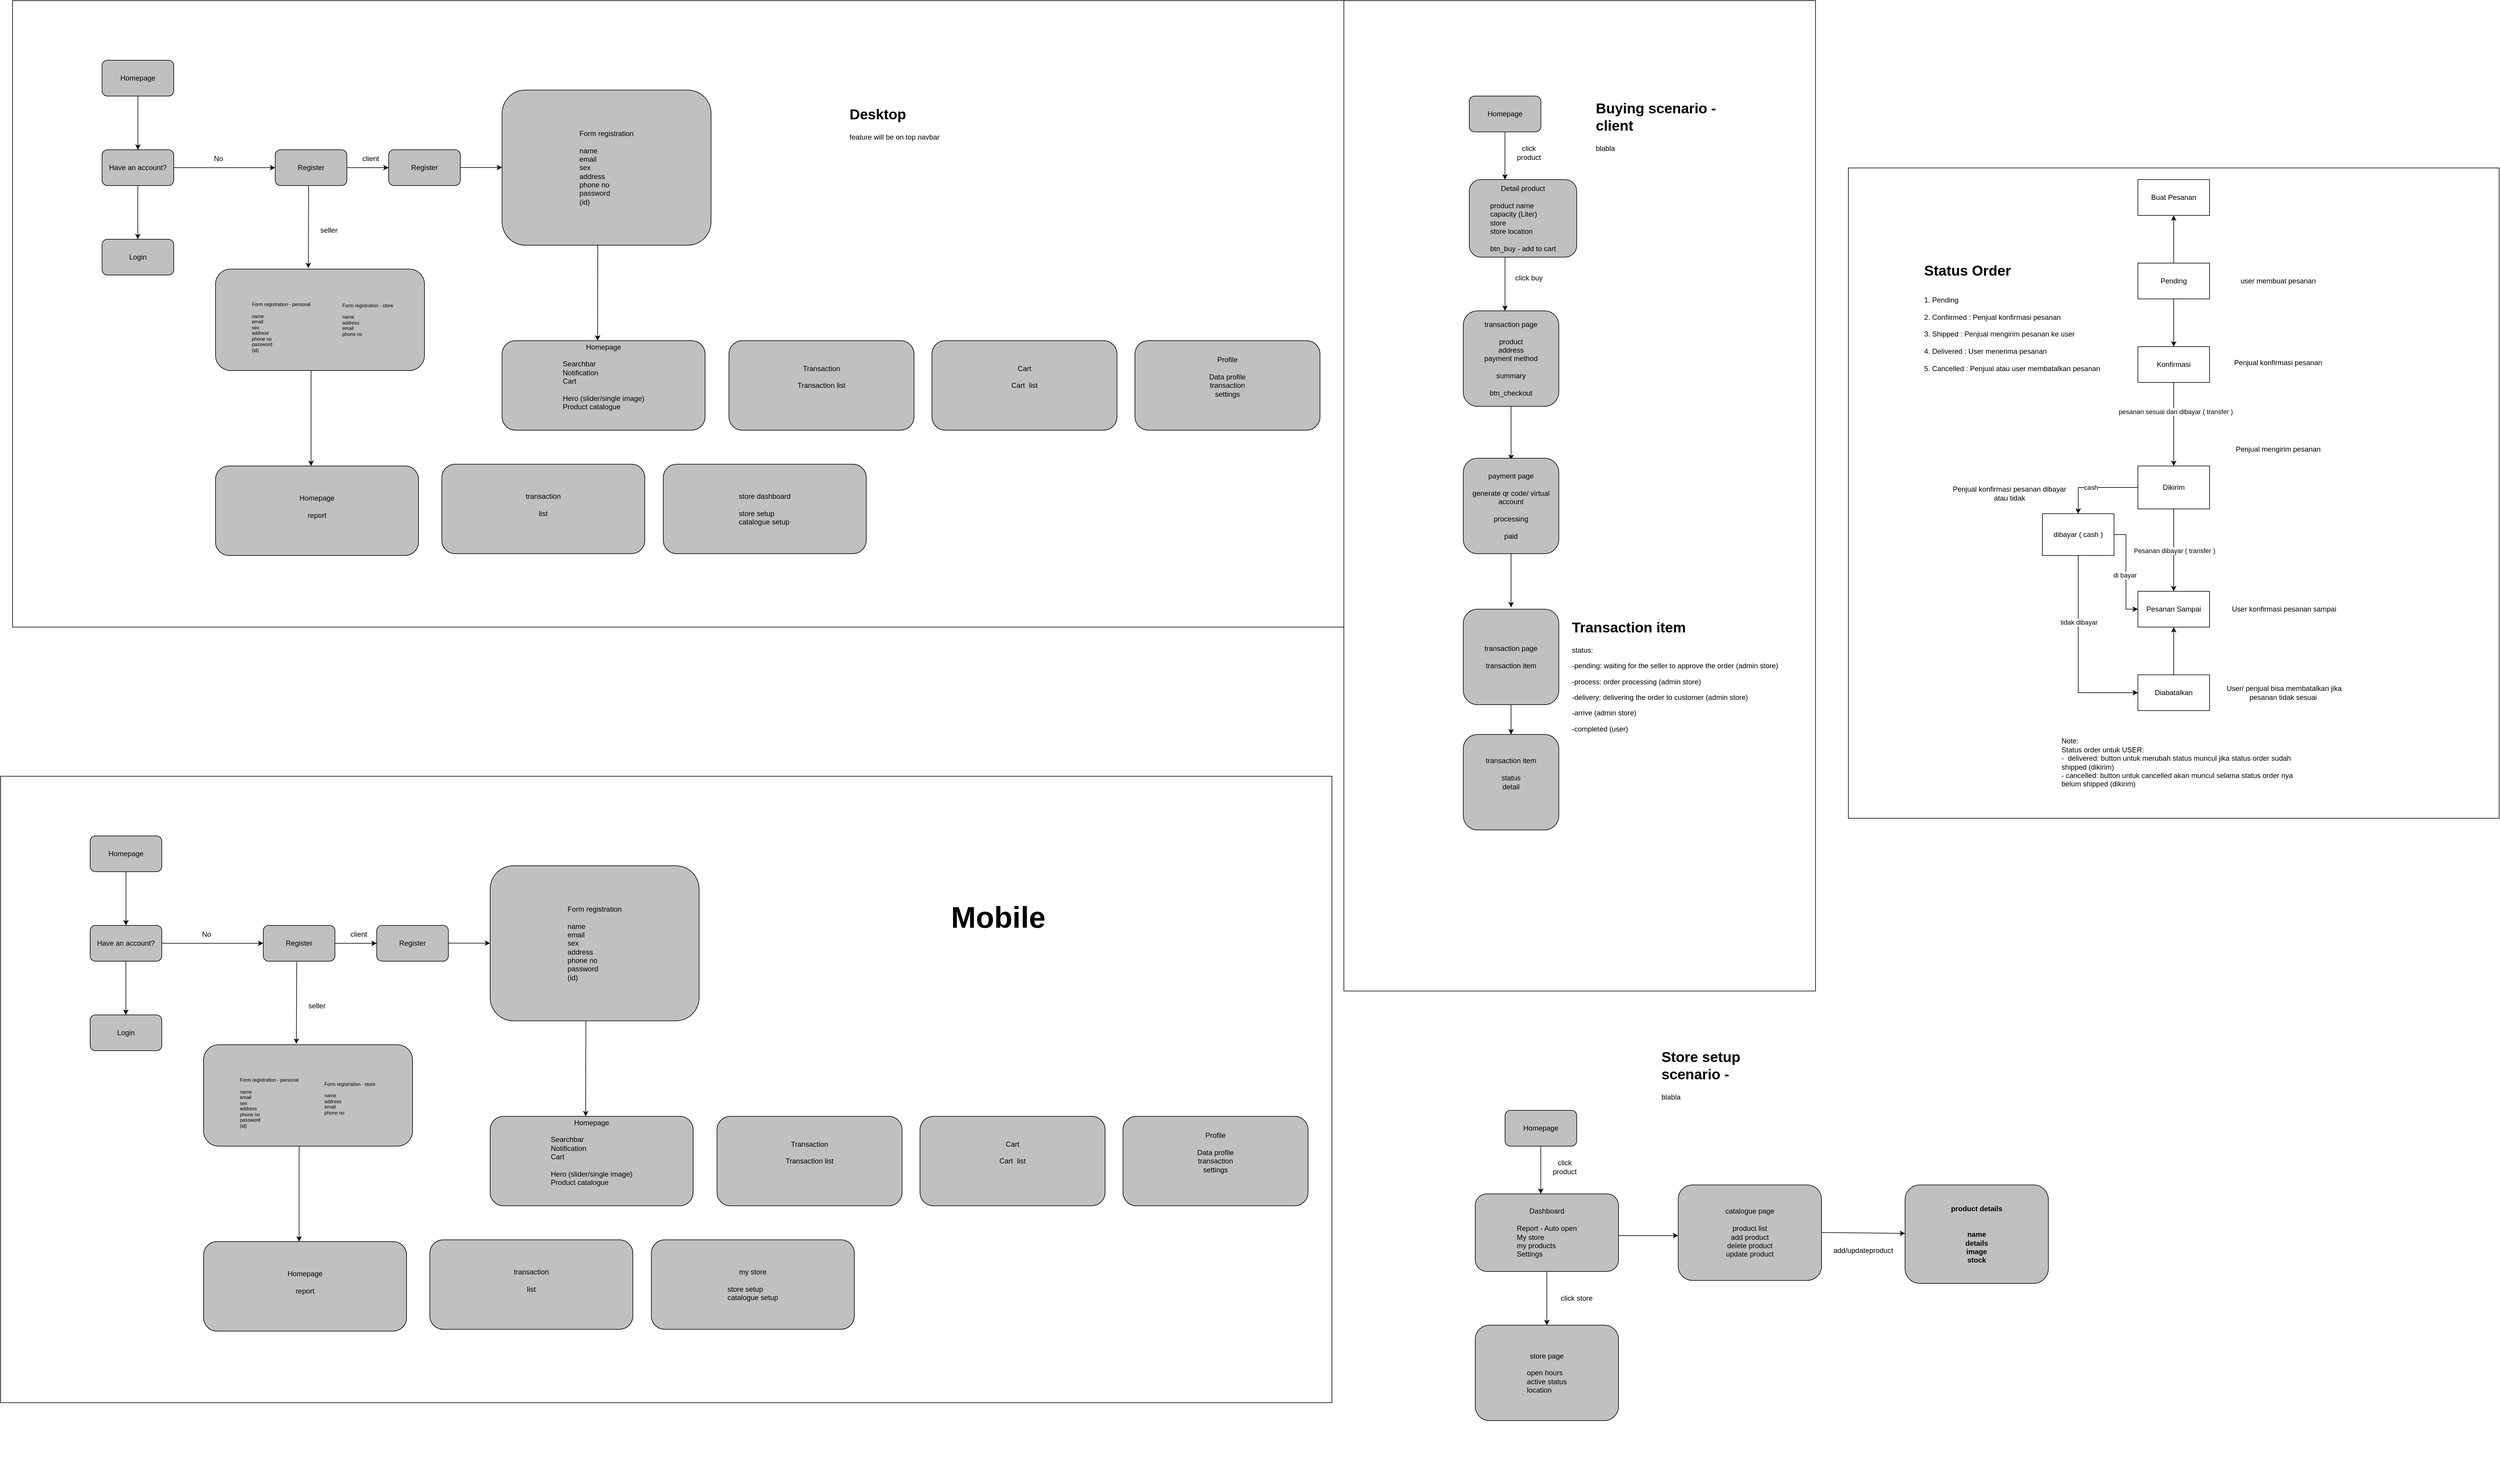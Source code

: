 <mxfile version="25.0.3">
  <diagram name="Page-1" id="BbOgDg21twUBS4lAb0v7">
    <mxGraphModel dx="7090" dy="7180" grid="1" gridSize="10" guides="1" tooltips="1" connect="1" arrows="1" fold="1" page="1" pageScale="1" pageWidth="850" pageHeight="1100" background="none" math="0" shadow="0">
      <root>
        <mxCell id="0" />
        <mxCell id="1" parent="0" />
        <mxCell id="L5KhyHBsD_R6E9Rl-xHm-39" value="" style="rounded=0;whiteSpace=wrap;html=1;" parent="1" vertex="1">
          <mxGeometry x="960" y="-10" width="2230" height="1050" as="geometry" />
        </mxCell>
        <mxCell id="L5KhyHBsD_R6E9Rl-xHm-1" value="Homepage" style="rounded=1;whiteSpace=wrap;html=1;fillColor=#c0c0c0;" parent="1" vertex="1">
          <mxGeometry x="1110" y="90" width="120" height="60" as="geometry" />
        </mxCell>
        <mxCell id="L5KhyHBsD_R6E9Rl-xHm-3" value="Have an account?" style="rounded=1;whiteSpace=wrap;html=1;fillColor=#c0c0c0;" parent="1" vertex="1">
          <mxGeometry x="1110" y="240" width="120" height="60" as="geometry" />
        </mxCell>
        <mxCell id="L5KhyHBsD_R6E9Rl-xHm-4" value="" style="endArrow=classic;html=1;rounded=0;fontColor=#FFFFFF;" parent="1" edge="1">
          <mxGeometry width="50" height="50" relative="1" as="geometry">
            <mxPoint x="1170" y="150" as="sourcePoint" />
            <mxPoint x="1170" y="240" as="targetPoint" />
          </mxGeometry>
        </mxCell>
        <mxCell id="L5KhyHBsD_R6E9Rl-xHm-5" value="Register" style="rounded=1;whiteSpace=wrap;html=1;fillColor=#c0c0c0;" parent="1" vertex="1">
          <mxGeometry x="1400" y="240" width="120" height="60" as="geometry" />
        </mxCell>
        <mxCell id="L5KhyHBsD_R6E9Rl-xHm-6" value="" style="endArrow=classic;html=1;rounded=0;fontColor=#FFFFFF;exitX=1;exitY=0.5;exitDx=0;exitDy=0;entryX=0;entryY=0.5;entryDx=0;entryDy=0;" parent="1" source="L5KhyHBsD_R6E9Rl-xHm-3" target="L5KhyHBsD_R6E9Rl-xHm-5" edge="1">
          <mxGeometry width="50" height="50" relative="1" as="geometry">
            <mxPoint x="1229.52" y="260" as="sourcePoint" />
            <mxPoint x="1300" y="270" as="targetPoint" />
          </mxGeometry>
        </mxCell>
        <mxCell id="L5KhyHBsD_R6E9Rl-xHm-7" value="Login" style="rounded=1;whiteSpace=wrap;html=1;fillColor=#c0c0c0;" parent="1" vertex="1">
          <mxGeometry x="1110" y="390" width="120" height="60" as="geometry" />
        </mxCell>
        <mxCell id="L5KhyHBsD_R6E9Rl-xHm-8" value="" style="endArrow=classic;html=1;rounded=0;fontColor=#FFFFFF;" parent="1" edge="1">
          <mxGeometry width="50" height="50" relative="1" as="geometry">
            <mxPoint x="1169.8" y="300" as="sourcePoint" />
            <mxPoint x="1169.8" y="390" as="targetPoint" />
          </mxGeometry>
        </mxCell>
        <mxCell id="L5KhyHBsD_R6E9Rl-xHm-9" value="Register" style="rounded=1;whiteSpace=wrap;html=1;fillColor=#c0c0c0;" parent="1" vertex="1">
          <mxGeometry x="1590" y="240" width="120" height="60" as="geometry" />
        </mxCell>
        <mxCell id="L5KhyHBsD_R6E9Rl-xHm-10" value="" style="endArrow=classic;html=1;rounded=0;fontColor=#FFFFFF;exitX=1;exitY=0.5;exitDx=0;exitDy=0;" parent="1" target="L5KhyHBsD_R6E9Rl-xHm-9" edge="1">
          <mxGeometry width="50" height="50" relative="1" as="geometry">
            <mxPoint x="1520" y="270" as="sourcePoint" />
            <mxPoint x="1519.52" y="350" as="targetPoint" />
          </mxGeometry>
        </mxCell>
        <mxCell id="L5KhyHBsD_R6E9Rl-xHm-13" value="No" style="text;html=1;align=center;verticalAlign=middle;whiteSpace=wrap;rounded=0;" parent="1" vertex="1">
          <mxGeometry x="1230" y="240" width="150" height="30" as="geometry" />
        </mxCell>
        <mxCell id="L5KhyHBsD_R6E9Rl-xHm-14" value="client" style="text;html=1;align=center;verticalAlign=middle;whiteSpace=wrap;rounded=0;" parent="1" vertex="1">
          <mxGeometry x="1530" y="240" width="60" height="30" as="geometry" />
        </mxCell>
        <mxCell id="L5KhyHBsD_R6E9Rl-xHm-17" value="&lt;div&gt;Form registration&lt;/div&gt;&lt;div align=&quot;left&quot;&gt;&lt;br&gt;&lt;/div&gt;&lt;div align=&quot;left&quot;&gt;name&lt;/div&gt;&lt;div align=&quot;left&quot;&gt;email&lt;/div&gt;&lt;div align=&quot;left&quot;&gt;sex&lt;br&gt;&lt;/div&gt;&lt;div align=&quot;left&quot;&gt;address&lt;/div&gt;&lt;div align=&quot;left&quot;&gt;phone no&lt;/div&gt;&lt;div align=&quot;left&quot;&gt;password&lt;/div&gt;&lt;div align=&quot;left&quot;&gt;(id)&lt;br&gt;&lt;/div&gt;" style="rounded=1;whiteSpace=wrap;html=1;fillColor=#c0c0c0;" parent="1" vertex="1">
          <mxGeometry x="1780" y="140" width="350" height="260" as="geometry" />
        </mxCell>
        <mxCell id="L5KhyHBsD_R6E9Rl-xHm-19" value="" style="endArrow=classic;html=1;rounded=0;fontColor=#FFFFFF;exitX=1;exitY=0.5;exitDx=0;exitDy=0;" parent="1" edge="1">
          <mxGeometry width="50" height="50" relative="1" as="geometry">
            <mxPoint x="1710" y="269.72" as="sourcePoint" />
            <mxPoint x="1780" y="269.72" as="targetPoint" />
          </mxGeometry>
        </mxCell>
        <mxCell id="L5KhyHBsD_R6E9Rl-xHm-20" value="" style="endArrow=classic;html=1;rounded=0;fontColor=#FFFFFF;exitX=0.458;exitY=1.001;exitDx=0;exitDy=0;exitPerimeter=0;" parent="1" source="L5KhyHBsD_R6E9Rl-xHm-17" edge="1">
          <mxGeometry width="50" height="50" relative="1" as="geometry">
            <mxPoint x="1940" y="470" as="sourcePoint" />
            <mxPoint x="1940" y="560" as="targetPoint" />
          </mxGeometry>
        </mxCell>
        <mxCell id="L5KhyHBsD_R6E9Rl-xHm-21" value="&lt;div&gt;Homepage&lt;/div&gt;&lt;div align=&quot;left&quot;&gt;&lt;br&gt;&lt;/div&gt;&lt;div align=&quot;left&quot;&gt;Searchbar&lt;/div&gt;&lt;div align=&quot;left&quot;&gt;Notification&lt;br&gt;&lt;/div&gt;&lt;div align=&quot;left&quot;&gt;Cart&lt;br&gt;&lt;/div&gt;&lt;div align=&quot;left&quot;&gt;&lt;br&gt;&lt;/div&gt;&lt;div align=&quot;left&quot;&gt;Hero (slider/single image)&lt;br&gt;&lt;/div&gt;&lt;div align=&quot;left&quot;&gt;Product catalogue&lt;/div&gt;&lt;div align=&quot;left&quot;&gt;&lt;br&gt;&lt;/div&gt;&lt;div align=&quot;left&quot;&gt;&lt;br&gt;&lt;/div&gt;" style="rounded=1;whiteSpace=wrap;html=1;fillColor=#c0c0c0;" parent="1" vertex="1">
          <mxGeometry x="1780" y="560" width="340" height="150" as="geometry" />
        </mxCell>
        <mxCell id="L5KhyHBsD_R6E9Rl-xHm-23" value="&lt;div&gt;Transaction&lt;/div&gt;&lt;div&gt;&lt;br&gt;&lt;/div&gt;&lt;div&gt;Transaction list&lt;br&gt;&lt;/div&gt;&lt;div align=&quot;left&quot;&gt;&lt;br&gt;&lt;/div&gt;&lt;div align=&quot;left&quot;&gt;&lt;br&gt;&lt;/div&gt;" style="rounded=1;whiteSpace=wrap;html=1;fillColor=#c0c0c0;" parent="1" vertex="1">
          <mxGeometry x="2160" y="560" width="310" height="150" as="geometry" />
        </mxCell>
        <mxCell id="L5KhyHBsD_R6E9Rl-xHm-24" value="&lt;div&gt;Cart&lt;/div&gt;&lt;div&gt;&lt;br&gt;&lt;/div&gt;&lt;div&gt;Cart&amp;nbsp; list&lt;br&gt;&lt;/div&gt;&lt;div align=&quot;left&quot;&gt;&lt;br&gt;&lt;/div&gt;&lt;div align=&quot;left&quot;&gt;&lt;br&gt;&lt;/div&gt;" style="rounded=1;whiteSpace=wrap;html=1;fillColor=#c0c0c0;" parent="1" vertex="1">
          <mxGeometry x="2500" y="560" width="310" height="150" as="geometry" />
        </mxCell>
        <mxCell id="L5KhyHBsD_R6E9Rl-xHm-25" value="&lt;div&gt;Profile&lt;/div&gt;&lt;div&gt;&lt;br&gt;&lt;/div&gt;&lt;div&gt;Data profile&lt;/div&gt;&lt;div&gt;transaction&lt;/div&gt;&lt;div&gt;settings&lt;br&gt;&lt;/div&gt;&lt;div align=&quot;left&quot;&gt;&lt;br&gt;&lt;/div&gt;&lt;div align=&quot;left&quot;&gt;&lt;br&gt;&lt;/div&gt;" style="rounded=1;whiteSpace=wrap;html=1;fillColor=#c0c0c0;" parent="1" vertex="1">
          <mxGeometry x="2840" y="560" width="310" height="150" as="geometry" />
        </mxCell>
        <mxCell id="L5KhyHBsD_R6E9Rl-xHm-26" value="seller" style="text;html=1;align=center;verticalAlign=middle;whiteSpace=wrap;rounded=0;" parent="1" vertex="1">
          <mxGeometry x="1460" y="360" width="60" height="30" as="geometry" />
        </mxCell>
        <mxCell id="L5KhyHBsD_R6E9Rl-xHm-27" value="" style="endArrow=classic;html=1;rounded=0;fontColor=#FFFFFF;exitX=0.467;exitY=1.017;exitDx=0;exitDy=0;exitPerimeter=0;entryX=0.444;entryY=-0.009;entryDx=0;entryDy=0;entryPerimeter=0;" parent="1" source="L5KhyHBsD_R6E9Rl-xHm-5" target="L5KhyHBsD_R6E9Rl-xHm-28" edge="1">
          <mxGeometry width="50" height="50" relative="1" as="geometry">
            <mxPoint x="1425" y="330" as="sourcePoint" />
            <mxPoint x="1456" y="410" as="targetPoint" />
          </mxGeometry>
        </mxCell>
        <mxCell id="L5KhyHBsD_R6E9Rl-xHm-28" value="&lt;div&gt;&lt;br&gt;&lt;/div&gt;&lt;div&gt;&lt;br&gt;&lt;/div&gt;" style="rounded=1;whiteSpace=wrap;html=1;fillColor=#c0c0c0;" parent="1" vertex="1">
          <mxGeometry x="1300" y="440" width="350" height="170" as="geometry" />
        </mxCell>
        <mxCell id="L5KhyHBsD_R6E9Rl-xHm-30" value="&lt;div style=&quot;font-size: 8px;&quot;&gt;Form registration - personal&lt;br&gt;&lt;/div&gt;&lt;div style=&quot;font-size: 8px;&quot; align=&quot;left&quot;&gt;&lt;br style=&quot;font-size: 8px;&quot;&gt;&lt;/div&gt;&lt;div style=&quot;font-size: 8px;&quot; align=&quot;left&quot;&gt;name&lt;/div&gt;&lt;div style=&quot;font-size: 8px;&quot; align=&quot;left&quot;&gt;email&lt;/div&gt;&lt;div style=&quot;font-size: 8px;&quot; align=&quot;left&quot;&gt;sex&lt;br style=&quot;font-size: 8px;&quot;&gt;&lt;/div&gt;&lt;div style=&quot;font-size: 8px;&quot; align=&quot;left&quot;&gt;address&lt;/div&gt;&lt;div style=&quot;font-size: 8px;&quot; align=&quot;left&quot;&gt;phone no&lt;/div&gt;&lt;div style=&quot;font-size: 8px;&quot; align=&quot;left&quot;&gt;password&lt;/div&gt;&lt;div style=&quot;font-size: 8px;&quot; align=&quot;left&quot;&gt;(id)&lt;br style=&quot;font-size: 8px;&quot;&gt;&lt;/div&gt;" style="rounded=1;whiteSpace=wrap;html=1;fillColor=#c0c0c0;strokeColor=none;fontSize=8;" parent="1" vertex="1">
          <mxGeometry x="1330" y="470" width="160" height="135" as="geometry" />
        </mxCell>
        <mxCell id="L5KhyHBsD_R6E9Rl-xHm-31" value="&lt;div style=&quot;font-size: 8px;&quot;&gt;Form registration - store&lt;br&gt;&lt;/div&gt;&lt;div style=&quot;font-size: 8px;&quot; align=&quot;left&quot;&gt;&lt;br style=&quot;font-size: 8px;&quot;&gt;&lt;/div&gt;&lt;div style=&quot;font-size: 8px;&quot; align=&quot;left&quot;&gt;name&lt;/div&gt;&lt;div style=&quot;font-size: 8px;&quot; align=&quot;left&quot;&gt;address&lt;/div&gt;&lt;div style=&quot;font-size: 8px;&quot; align=&quot;left&quot;&gt;email&lt;/div&gt;&lt;div style=&quot;font-size: 8px;&quot; align=&quot;left&quot;&gt;phone no&lt;br&gt;&lt;/div&gt;" style="rounded=1;whiteSpace=wrap;html=1;fillColor=#c0c0c0;strokeColor=none;fontSize=8;" parent="1" vertex="1">
          <mxGeometry x="1460" y="460" width="170" height="140" as="geometry" />
        </mxCell>
        <mxCell id="L5KhyHBsD_R6E9Rl-xHm-32" value="&lt;div&gt;Homepage&lt;/div&gt;&lt;div align=&quot;left&quot;&gt;&lt;br&gt;&lt;/div&gt;report&lt;br&gt;&lt;div align=&quot;left&quot;&gt;&lt;br&gt;&lt;/div&gt;" style="rounded=1;whiteSpace=wrap;html=1;fillColor=#c0c0c0;" parent="1" vertex="1">
          <mxGeometry x="1300" y="770" width="340" height="150" as="geometry" />
        </mxCell>
        <mxCell id="L5KhyHBsD_R6E9Rl-xHm-33" value="" style="endArrow=classic;html=1;rounded=0;fontColor=#FFFFFF;exitX=0.458;exitY=1.001;exitDx=0;exitDy=0;exitPerimeter=0;" parent="1" edge="1">
          <mxGeometry width="50" height="50" relative="1" as="geometry">
            <mxPoint x="1460" y="610" as="sourcePoint" />
            <mxPoint x="1460" y="770" as="targetPoint" />
          </mxGeometry>
        </mxCell>
        <mxCell id="L5KhyHBsD_R6E9Rl-xHm-34" value="&lt;div&gt;transaction&lt;/div&gt;&lt;div align=&quot;left&quot;&gt;&lt;br&gt;&lt;/div&gt;list&lt;br&gt;&lt;div align=&quot;left&quot;&gt;&lt;br&gt;&lt;/div&gt;" style="rounded=1;whiteSpace=wrap;html=1;fillColor=#c0c0c0;" parent="1" vertex="1">
          <mxGeometry x="1679" y="767" width="340" height="150" as="geometry" />
        </mxCell>
        <mxCell id="L5KhyHBsD_R6E9Rl-xHm-35" value="&lt;div&gt;my store&lt;br&gt;&lt;/div&gt;&lt;div align=&quot;left&quot;&gt;&lt;br&gt;&lt;/div&gt;&lt;div align=&quot;left&quot;&gt;store setup&lt;/div&gt;&lt;div align=&quot;left&quot;&gt;catalogue setup&lt;br&gt;&lt;/div&gt;" style="rounded=1;whiteSpace=wrap;html=1;fillColor=#c0c0c0;" parent="1" vertex="1">
          <mxGeometry x="2050" y="767" width="340" height="150" as="geometry" />
        </mxCell>
        <mxCell id="L5KhyHBsD_R6E9Rl-xHm-36" value="&lt;h1 style=&quot;margin-top: 0px; font-size: 50px;&quot;&gt;Mobile&lt;/h1&gt;&lt;p style=&quot;font-size: 50px;&quot;&gt;&lt;br style=&quot;font-size: 50px;&quot;&gt;&lt;/p&gt;" style="text;html=1;whiteSpace=wrap;overflow=hidden;rounded=0;fontSize=50;" parent="1" vertex="1">
          <mxGeometry x="2550" y="190" width="180" height="120" as="geometry" />
        </mxCell>
        <mxCell id="L5KhyHBsD_R6E9Rl-xHm-40" value="" style="rounded=0;whiteSpace=wrap;html=1;" parent="1" vertex="1">
          <mxGeometry x="980" y="-1310" width="2230" height="1050" as="geometry" />
        </mxCell>
        <mxCell id="L5KhyHBsD_R6E9Rl-xHm-41" value="Homepage" style="rounded=1;whiteSpace=wrap;html=1;fillColor=#c0c0c0;" parent="1" vertex="1">
          <mxGeometry x="1130" y="-1210" width="120" height="60" as="geometry" />
        </mxCell>
        <mxCell id="L5KhyHBsD_R6E9Rl-xHm-42" value="Have an account?" style="rounded=1;whiteSpace=wrap;html=1;fillColor=#c0c0c0;" parent="1" vertex="1">
          <mxGeometry x="1130" y="-1060" width="120" height="60" as="geometry" />
        </mxCell>
        <mxCell id="L5KhyHBsD_R6E9Rl-xHm-43" value="" style="endArrow=classic;html=1;rounded=0;fontColor=#FFFFFF;" parent="1" edge="1">
          <mxGeometry width="50" height="50" relative="1" as="geometry">
            <mxPoint x="1190" y="-1150" as="sourcePoint" />
            <mxPoint x="1190" y="-1060" as="targetPoint" />
          </mxGeometry>
        </mxCell>
        <mxCell id="L5KhyHBsD_R6E9Rl-xHm-44" value="Register" style="rounded=1;whiteSpace=wrap;html=1;fillColor=#c0c0c0;" parent="1" vertex="1">
          <mxGeometry x="1420" y="-1060" width="120" height="60" as="geometry" />
        </mxCell>
        <mxCell id="L5KhyHBsD_R6E9Rl-xHm-45" value="" style="endArrow=classic;html=1;rounded=0;fontColor=#FFFFFF;exitX=1;exitY=0.5;exitDx=0;exitDy=0;entryX=0;entryY=0.5;entryDx=0;entryDy=0;" parent="1" source="L5KhyHBsD_R6E9Rl-xHm-42" target="L5KhyHBsD_R6E9Rl-xHm-44" edge="1">
          <mxGeometry width="50" height="50" relative="1" as="geometry">
            <mxPoint x="1249.52" y="-1040" as="sourcePoint" />
            <mxPoint x="1320" y="-1030" as="targetPoint" />
          </mxGeometry>
        </mxCell>
        <mxCell id="L5KhyHBsD_R6E9Rl-xHm-46" value="Login" style="rounded=1;whiteSpace=wrap;html=1;fillColor=#c0c0c0;" parent="1" vertex="1">
          <mxGeometry x="1130" y="-910" width="120" height="60" as="geometry" />
        </mxCell>
        <mxCell id="L5KhyHBsD_R6E9Rl-xHm-47" value="" style="endArrow=classic;html=1;rounded=0;fontColor=#FFFFFF;" parent="1" edge="1">
          <mxGeometry width="50" height="50" relative="1" as="geometry">
            <mxPoint x="1189.8" y="-1000" as="sourcePoint" />
            <mxPoint x="1189.8" y="-910" as="targetPoint" />
          </mxGeometry>
        </mxCell>
        <mxCell id="L5KhyHBsD_R6E9Rl-xHm-48" value="Register" style="rounded=1;whiteSpace=wrap;html=1;fillColor=#c0c0c0;" parent="1" vertex="1">
          <mxGeometry x="1610" y="-1060" width="120" height="60" as="geometry" />
        </mxCell>
        <mxCell id="L5KhyHBsD_R6E9Rl-xHm-49" value="" style="endArrow=classic;html=1;rounded=0;fontColor=#FFFFFF;exitX=1;exitY=0.5;exitDx=0;exitDy=0;" parent="1" target="L5KhyHBsD_R6E9Rl-xHm-48" edge="1">
          <mxGeometry width="50" height="50" relative="1" as="geometry">
            <mxPoint x="1540" y="-1030" as="sourcePoint" />
            <mxPoint x="1539.52" y="-950" as="targetPoint" />
          </mxGeometry>
        </mxCell>
        <mxCell id="L5KhyHBsD_R6E9Rl-xHm-50" value="No" style="text;html=1;align=center;verticalAlign=middle;whiteSpace=wrap;rounded=0;" parent="1" vertex="1">
          <mxGeometry x="1250" y="-1060" width="150" height="30" as="geometry" />
        </mxCell>
        <mxCell id="L5KhyHBsD_R6E9Rl-xHm-51" value="client" style="text;html=1;align=center;verticalAlign=middle;whiteSpace=wrap;rounded=0;" parent="1" vertex="1">
          <mxGeometry x="1550" y="-1060" width="60" height="30" as="geometry" />
        </mxCell>
        <mxCell id="L5KhyHBsD_R6E9Rl-xHm-52" value="&lt;div&gt;Form registration&lt;/div&gt;&lt;div align=&quot;left&quot;&gt;&lt;br&gt;&lt;/div&gt;&lt;div align=&quot;left&quot;&gt;name&lt;/div&gt;&lt;div align=&quot;left&quot;&gt;email&lt;/div&gt;&lt;div align=&quot;left&quot;&gt;sex&lt;br&gt;&lt;/div&gt;&lt;div align=&quot;left&quot;&gt;address&lt;/div&gt;&lt;div align=&quot;left&quot;&gt;phone no&lt;/div&gt;&lt;div align=&quot;left&quot;&gt;password&lt;/div&gt;&lt;div align=&quot;left&quot;&gt;(id)&lt;br&gt;&lt;/div&gt;" style="rounded=1;whiteSpace=wrap;html=1;fillColor=#c0c0c0;" parent="1" vertex="1">
          <mxGeometry x="1800" y="-1160" width="350" height="260" as="geometry" />
        </mxCell>
        <mxCell id="L5KhyHBsD_R6E9Rl-xHm-53" value="" style="endArrow=classic;html=1;rounded=0;fontColor=#FFFFFF;exitX=1;exitY=0.5;exitDx=0;exitDy=0;" parent="1" edge="1">
          <mxGeometry width="50" height="50" relative="1" as="geometry">
            <mxPoint x="1730" y="-1030.28" as="sourcePoint" />
            <mxPoint x="1800" y="-1030.28" as="targetPoint" />
          </mxGeometry>
        </mxCell>
        <mxCell id="L5KhyHBsD_R6E9Rl-xHm-54" value="" style="endArrow=classic;html=1;rounded=0;fontColor=#FFFFFF;exitX=0.458;exitY=1.001;exitDx=0;exitDy=0;exitPerimeter=0;" parent="1" source="L5KhyHBsD_R6E9Rl-xHm-52" edge="1">
          <mxGeometry width="50" height="50" relative="1" as="geometry">
            <mxPoint x="1960" y="-830" as="sourcePoint" />
            <mxPoint x="1960" y="-740" as="targetPoint" />
          </mxGeometry>
        </mxCell>
        <mxCell id="L5KhyHBsD_R6E9Rl-xHm-55" value="&lt;div&gt;Homepage&lt;/div&gt;&lt;div align=&quot;left&quot;&gt;&lt;br&gt;&lt;/div&gt;&lt;div align=&quot;left&quot;&gt;Searchbar&lt;/div&gt;&lt;div align=&quot;left&quot;&gt;Notification&lt;br&gt;&lt;/div&gt;&lt;div align=&quot;left&quot;&gt;Cart&lt;br&gt;&lt;/div&gt;&lt;div align=&quot;left&quot;&gt;&lt;br&gt;&lt;/div&gt;&lt;div align=&quot;left&quot;&gt;Hero (slider/single image)&lt;br&gt;&lt;/div&gt;&lt;div align=&quot;left&quot;&gt;Product catalogue&lt;/div&gt;&lt;div align=&quot;left&quot;&gt;&lt;br&gt;&lt;/div&gt;&lt;div align=&quot;left&quot;&gt;&lt;br&gt;&lt;/div&gt;" style="rounded=1;whiteSpace=wrap;html=1;fillColor=#c0c0c0;" parent="1" vertex="1">
          <mxGeometry x="1800" y="-740" width="340" height="150" as="geometry" />
        </mxCell>
        <mxCell id="L5KhyHBsD_R6E9Rl-xHm-56" value="&lt;div&gt;Transaction&lt;/div&gt;&lt;div&gt;&lt;br&gt;&lt;/div&gt;&lt;div&gt;Transaction list&lt;br&gt;&lt;/div&gt;&lt;div align=&quot;left&quot;&gt;&lt;br&gt;&lt;/div&gt;&lt;div align=&quot;left&quot;&gt;&lt;br&gt;&lt;/div&gt;" style="rounded=1;whiteSpace=wrap;html=1;fillColor=#c0c0c0;" parent="1" vertex="1">
          <mxGeometry x="2180" y="-740" width="310" height="150" as="geometry" />
        </mxCell>
        <mxCell id="L5KhyHBsD_R6E9Rl-xHm-57" value="&lt;div&gt;Cart&lt;/div&gt;&lt;div&gt;&lt;br&gt;&lt;/div&gt;&lt;div&gt;Cart&amp;nbsp; list&lt;br&gt;&lt;/div&gt;&lt;div align=&quot;left&quot;&gt;&lt;br&gt;&lt;/div&gt;&lt;div align=&quot;left&quot;&gt;&lt;br&gt;&lt;/div&gt;" style="rounded=1;whiteSpace=wrap;html=1;fillColor=#c0c0c0;" parent="1" vertex="1">
          <mxGeometry x="2520" y="-740" width="310" height="150" as="geometry" />
        </mxCell>
        <mxCell id="L5KhyHBsD_R6E9Rl-xHm-58" value="&lt;div&gt;Profile&lt;/div&gt;&lt;div&gt;&lt;br&gt;&lt;/div&gt;&lt;div&gt;Data profile&lt;/div&gt;&lt;div&gt;transaction&lt;/div&gt;&lt;div&gt;settings&lt;br&gt;&lt;/div&gt;&lt;div align=&quot;left&quot;&gt;&lt;br&gt;&lt;/div&gt;&lt;div align=&quot;left&quot;&gt;&lt;br&gt;&lt;/div&gt;" style="rounded=1;whiteSpace=wrap;html=1;fillColor=#c0c0c0;" parent="1" vertex="1">
          <mxGeometry x="2860" y="-740" width="310" height="150" as="geometry" />
        </mxCell>
        <mxCell id="L5KhyHBsD_R6E9Rl-xHm-59" value="seller" style="text;html=1;align=center;verticalAlign=middle;whiteSpace=wrap;rounded=0;" parent="1" vertex="1">
          <mxGeometry x="1480" y="-940" width="60" height="30" as="geometry" />
        </mxCell>
        <mxCell id="L5KhyHBsD_R6E9Rl-xHm-60" value="" style="endArrow=classic;html=1;rounded=0;fontColor=#FFFFFF;exitX=0.467;exitY=1.017;exitDx=0;exitDy=0;exitPerimeter=0;entryX=0.444;entryY=-0.009;entryDx=0;entryDy=0;entryPerimeter=0;" parent="1" source="L5KhyHBsD_R6E9Rl-xHm-44" target="L5KhyHBsD_R6E9Rl-xHm-61" edge="1">
          <mxGeometry width="50" height="50" relative="1" as="geometry">
            <mxPoint x="1445" y="-970" as="sourcePoint" />
            <mxPoint x="1476" y="-890" as="targetPoint" />
          </mxGeometry>
        </mxCell>
        <mxCell id="L5KhyHBsD_R6E9Rl-xHm-61" value="&lt;div&gt;&lt;br&gt;&lt;/div&gt;&lt;div&gt;&lt;br&gt;&lt;/div&gt;" style="rounded=1;whiteSpace=wrap;html=1;fillColor=#c0c0c0;" parent="1" vertex="1">
          <mxGeometry x="1320" y="-860" width="350" height="170" as="geometry" />
        </mxCell>
        <mxCell id="L5KhyHBsD_R6E9Rl-xHm-62" value="&lt;div style=&quot;font-size: 8px;&quot;&gt;Form registration - personal&lt;br&gt;&lt;/div&gt;&lt;div style=&quot;font-size: 8px;&quot; align=&quot;left&quot;&gt;&lt;br style=&quot;font-size: 8px;&quot;&gt;&lt;/div&gt;&lt;div style=&quot;font-size: 8px;&quot; align=&quot;left&quot;&gt;name&lt;/div&gt;&lt;div style=&quot;font-size: 8px;&quot; align=&quot;left&quot;&gt;email&lt;/div&gt;&lt;div style=&quot;font-size: 8px;&quot; align=&quot;left&quot;&gt;sex&lt;br style=&quot;font-size: 8px;&quot;&gt;&lt;/div&gt;&lt;div style=&quot;font-size: 8px;&quot; align=&quot;left&quot;&gt;address&lt;/div&gt;&lt;div style=&quot;font-size: 8px;&quot; align=&quot;left&quot;&gt;phone no&lt;/div&gt;&lt;div style=&quot;font-size: 8px;&quot; align=&quot;left&quot;&gt;password&lt;/div&gt;&lt;div style=&quot;font-size: 8px;&quot; align=&quot;left&quot;&gt;(id)&lt;br style=&quot;font-size: 8px;&quot;&gt;&lt;/div&gt;" style="rounded=1;whiteSpace=wrap;html=1;fillColor=#c0c0c0;strokeColor=none;fontSize=8;" parent="1" vertex="1">
          <mxGeometry x="1350" y="-830" width="160" height="135" as="geometry" />
        </mxCell>
        <mxCell id="L5KhyHBsD_R6E9Rl-xHm-63" value="&lt;div style=&quot;font-size: 8px;&quot;&gt;Form registration - store&lt;br&gt;&lt;/div&gt;&lt;div style=&quot;font-size: 8px;&quot; align=&quot;left&quot;&gt;&lt;br style=&quot;font-size: 8px;&quot;&gt;&lt;/div&gt;&lt;div style=&quot;font-size: 8px;&quot; align=&quot;left&quot;&gt;name&lt;/div&gt;&lt;div style=&quot;font-size: 8px;&quot; align=&quot;left&quot;&gt;address&lt;/div&gt;&lt;div style=&quot;font-size: 8px;&quot; align=&quot;left&quot;&gt;email&lt;/div&gt;&lt;div style=&quot;font-size: 8px;&quot; align=&quot;left&quot;&gt;phone no&lt;br&gt;&lt;/div&gt;" style="rounded=1;whiteSpace=wrap;html=1;fillColor=#c0c0c0;strokeColor=none;fontSize=8;" parent="1" vertex="1">
          <mxGeometry x="1490" y="-845" width="170" height="140" as="geometry" />
        </mxCell>
        <mxCell id="L5KhyHBsD_R6E9Rl-xHm-64" value="&lt;div&gt;Homepage&lt;/div&gt;&lt;div align=&quot;left&quot;&gt;&lt;br&gt;&lt;/div&gt;report&lt;br&gt;&lt;div align=&quot;left&quot;&gt;&lt;br&gt;&lt;/div&gt;" style="rounded=1;whiteSpace=wrap;html=1;fillColor=#c0c0c0;" parent="1" vertex="1">
          <mxGeometry x="1320" y="-530" width="340" height="150" as="geometry" />
        </mxCell>
        <mxCell id="L5KhyHBsD_R6E9Rl-xHm-65" value="" style="endArrow=classic;html=1;rounded=0;fontColor=#FFFFFF;exitX=0.458;exitY=1.001;exitDx=0;exitDy=0;exitPerimeter=0;" parent="1" edge="1">
          <mxGeometry width="50" height="50" relative="1" as="geometry">
            <mxPoint x="1480" y="-690" as="sourcePoint" />
            <mxPoint x="1480" y="-530" as="targetPoint" />
          </mxGeometry>
        </mxCell>
        <mxCell id="L5KhyHBsD_R6E9Rl-xHm-66" value="&lt;div&gt;transaction&lt;/div&gt;&lt;div align=&quot;left&quot;&gt;&lt;br&gt;&lt;/div&gt;list&lt;br&gt;&lt;div align=&quot;left&quot;&gt;&lt;br&gt;&lt;/div&gt;" style="rounded=1;whiteSpace=wrap;html=1;fillColor=#c0c0c0;" parent="1" vertex="1">
          <mxGeometry x="1699" y="-533" width="340" height="150" as="geometry" />
        </mxCell>
        <mxCell id="L5KhyHBsD_R6E9Rl-xHm-67" value="&lt;div&gt;store dashboard&lt;br&gt;&lt;/div&gt;&lt;div align=&quot;left&quot;&gt;&lt;br&gt;&lt;/div&gt;&lt;div align=&quot;left&quot;&gt;store setup&lt;/div&gt;&lt;div align=&quot;left&quot;&gt;catalogue setup&lt;br&gt;&lt;/div&gt;" style="rounded=1;whiteSpace=wrap;html=1;fillColor=#c0c0c0;" parent="1" vertex="1">
          <mxGeometry x="2070" y="-533" width="340" height="150" as="geometry" />
        </mxCell>
        <mxCell id="L5KhyHBsD_R6E9Rl-xHm-70" value="&lt;h1 style=&quot;margin-top: 0px;&quot;&gt;Desktop&lt;br&gt;&lt;/h1&gt;&lt;p&gt;feature will be on top navbar&lt;br&gt;&lt;/p&gt;" style="text;html=1;whiteSpace=wrap;overflow=hidden;rounded=0;" parent="1" vertex="1">
          <mxGeometry x="2380" y="-1140" width="180" height="130" as="geometry" />
        </mxCell>
        <mxCell id="L5KhyHBsD_R6E9Rl-xHm-116" value="" style="group" parent="1" vertex="1" connectable="0">
          <mxGeometry x="3210" y="-1310" width="790" height="1660" as="geometry" />
        </mxCell>
        <mxCell id="L5KhyHBsD_R6E9Rl-xHm-71" value="" style="rounded=0;whiteSpace=wrap;html=1;movable=0;resizable=0;rotatable=0;deletable=0;editable=0;locked=1;connectable=0;" parent="L5KhyHBsD_R6E9Rl-xHm-116" vertex="1">
          <mxGeometry width="790" height="1660" as="geometry" />
        </mxCell>
        <mxCell id="L5KhyHBsD_R6E9Rl-xHm-72" value="&lt;div&gt;Detail product&lt;/div&gt;&lt;div&gt;&lt;br&gt;&lt;/div&gt;&lt;div align=&quot;left&quot;&gt;product name&lt;/div&gt;&lt;div align=&quot;left&quot;&gt;capacity (Liter)&lt;/div&gt;&lt;div align=&quot;left&quot;&gt;store&lt;/div&gt;&lt;div align=&quot;left&quot;&gt;store location&lt;/div&gt;&lt;div align=&quot;left&quot;&gt;&lt;br&gt;&lt;/div&gt;&lt;div align=&quot;left&quot;&gt;btn_buy - add to cart&lt;br&gt;&lt;/div&gt;" style="rounded=1;whiteSpace=wrap;html=1;fillColor=#c0c0c0;" parent="L5KhyHBsD_R6E9Rl-xHm-116" vertex="1">
          <mxGeometry x="210" y="300" width="180" height="130" as="geometry" />
        </mxCell>
        <mxCell id="L5KhyHBsD_R6E9Rl-xHm-74" value="" style="endArrow=classic;html=1;rounded=0;fontColor=#FFFFFF;" parent="L5KhyHBsD_R6E9Rl-xHm-116" edge="1">
          <mxGeometry width="50" height="50" relative="1" as="geometry">
            <mxPoint x="269.79" y="210" as="sourcePoint" />
            <mxPoint x="269.79" y="300" as="targetPoint" />
          </mxGeometry>
        </mxCell>
        <mxCell id="L5KhyHBsD_R6E9Rl-xHm-100" value="&lt;h1 style=&quot;margin-top: 0px;&quot;&gt;Buying scenario - client&lt;br&gt;&lt;/h1&gt;&lt;p&gt;blabla&lt;br&gt;&lt;/p&gt;" style="text;html=1;whiteSpace=wrap;overflow=hidden;rounded=0;" parent="L5KhyHBsD_R6E9Rl-xHm-116" vertex="1">
          <mxGeometry x="420" y="160" width="240" height="130" as="geometry" />
        </mxCell>
        <mxCell id="L5KhyHBsD_R6E9Rl-xHm-101" value="Homepage" style="rounded=1;whiteSpace=wrap;html=1;fillColor=#c0c0c0;" parent="L5KhyHBsD_R6E9Rl-xHm-116" vertex="1">
          <mxGeometry x="210" y="160" width="120" height="60" as="geometry" />
        </mxCell>
        <mxCell id="L5KhyHBsD_R6E9Rl-xHm-102" value="click product" style="text;html=1;align=center;verticalAlign=middle;whiteSpace=wrap;rounded=0;" parent="L5KhyHBsD_R6E9Rl-xHm-116" vertex="1">
          <mxGeometry x="280" y="240" width="60" height="30" as="geometry" />
        </mxCell>
        <mxCell id="L5KhyHBsD_R6E9Rl-xHm-105" value="" style="endArrow=classic;html=1;rounded=0;fontColor=#FFFFFF;" parent="L5KhyHBsD_R6E9Rl-xHm-116" edge="1">
          <mxGeometry width="50" height="50" relative="1" as="geometry">
            <mxPoint x="269.9" y="430" as="sourcePoint" />
            <mxPoint x="269.9" y="520" as="targetPoint" />
          </mxGeometry>
        </mxCell>
        <mxCell id="L5KhyHBsD_R6E9Rl-xHm-106" value="click buy" style="text;html=1;align=center;verticalAlign=middle;whiteSpace=wrap;rounded=0;" parent="L5KhyHBsD_R6E9Rl-xHm-116" vertex="1">
          <mxGeometry x="280" y="450" width="60" height="30" as="geometry" />
        </mxCell>
        <mxCell id="L5KhyHBsD_R6E9Rl-xHm-107" value="&lt;div&gt;transaction page&lt;br&gt;&lt;/div&gt;&lt;div&gt;&lt;br&gt;&lt;/div&gt;&lt;div&gt;product&lt;/div&gt;&lt;div&gt;address&lt;/div&gt;&lt;div&gt;payment method&lt;/div&gt;&lt;div&gt;&lt;br&gt;&lt;/div&gt;&lt;div&gt;summary&lt;br&gt;&lt;/div&gt;&lt;div align=&quot;left&quot;&gt;&lt;br&gt;&lt;/div&gt;&lt;div align=&quot;center&quot;&gt;btn_checkout&lt;br&gt;&lt;/div&gt;" style="rounded=1;whiteSpace=wrap;html=1;fillColor=#c0c0c0;" parent="L5KhyHBsD_R6E9Rl-xHm-116" vertex="1">
          <mxGeometry x="200" y="520" width="160" height="160" as="geometry" />
        </mxCell>
        <mxCell id="L5KhyHBsD_R6E9Rl-xHm-109" value="" style="endArrow=classic;html=1;rounded=0;fontColor=#FFFFFF;" parent="L5KhyHBsD_R6E9Rl-xHm-116" edge="1">
          <mxGeometry width="50" height="50" relative="1" as="geometry">
            <mxPoint x="280" y="680" as="sourcePoint" />
            <mxPoint x="280" y="770" as="targetPoint" />
          </mxGeometry>
        </mxCell>
        <mxCell id="L5KhyHBsD_R6E9Rl-xHm-110" value="&lt;div&gt;payment page&lt;br&gt;&lt;/div&gt;&lt;div&gt;&lt;br&gt;&lt;/div&gt;&lt;div&gt;generate qr code/ virtual account&lt;/div&gt;&lt;div&gt;&lt;br&gt;&lt;/div&gt;&lt;div&gt;processing&lt;br&gt;&lt;/div&gt;&lt;div&gt;&lt;br&gt;&lt;/div&gt;&lt;div&gt;paid&lt;br&gt;&lt;/div&gt;" style="rounded=1;whiteSpace=wrap;html=1;fillColor=#c0c0c0;" parent="L5KhyHBsD_R6E9Rl-xHm-116" vertex="1">
          <mxGeometry x="200" y="767" width="160" height="160" as="geometry" />
        </mxCell>
        <mxCell id="L5KhyHBsD_R6E9Rl-xHm-111" value="" style="endArrow=classic;html=1;rounded=0;fontColor=#FFFFFF;" parent="L5KhyHBsD_R6E9Rl-xHm-116" edge="1">
          <mxGeometry width="50" height="50" relative="1" as="geometry">
            <mxPoint x="280" y="927" as="sourcePoint" />
            <mxPoint x="280" y="1017" as="targetPoint" />
          </mxGeometry>
        </mxCell>
        <mxCell id="L5KhyHBsD_R6E9Rl-xHm-112" value="&lt;div&gt;transaction page&lt;br&gt;&lt;/div&gt;&lt;div&gt;&lt;br&gt;&lt;/div&gt;&lt;div&gt;transaction item&lt;br&gt;&lt;/div&gt;" style="rounded=1;whiteSpace=wrap;html=1;fillColor=#c0c0c0;" parent="L5KhyHBsD_R6E9Rl-xHm-116" vertex="1">
          <mxGeometry x="200" y="1020" width="160" height="160" as="geometry" />
        </mxCell>
        <mxCell id="L5KhyHBsD_R6E9Rl-xHm-113" value="&lt;h1 style=&quot;margin-top: 0px;&quot;&gt;Transaction item&lt;/h1&gt;&lt;div&gt;status:&lt;br&gt;&lt;/div&gt;&lt;p&gt;-pending: waiting for the seller to approve the order (admin store)&lt;br&gt;&lt;/p&gt;&lt;p&gt;-process: order processing (admin store)&lt;br&gt;&lt;/p&gt;&lt;p&gt;-delivery: delivering the order to customer (admin store)&lt;br&gt;&lt;/p&gt;&lt;p&gt;-arrive (admin store)&lt;/p&gt;&lt;p&gt;-completed (user)&lt;br&gt;&lt;/p&gt;" style="text;html=1;whiteSpace=wrap;overflow=hidden;rounded=0;" parent="L5KhyHBsD_R6E9Rl-xHm-116" vertex="1">
          <mxGeometry x="380" y="1030" width="410" height="210" as="geometry" />
        </mxCell>
        <mxCell id="L5KhyHBsD_R6E9Rl-xHm-114" value="&lt;div&gt;transaction item&lt;/div&gt;&lt;div&gt;&lt;br&gt;&lt;/div&gt;&lt;div&gt;status&lt;/div&gt;&lt;div&gt;detail&lt;br&gt;&lt;/div&gt;&lt;div&gt;&lt;br&gt;&lt;/div&gt;&lt;div&gt;&lt;br&gt;&lt;/div&gt;" style="rounded=1;whiteSpace=wrap;html=1;fillColor=#c0c0c0;" parent="L5KhyHBsD_R6E9Rl-xHm-116" vertex="1">
          <mxGeometry x="200" y="1230" width="160" height="160" as="geometry" />
        </mxCell>
        <mxCell id="L5KhyHBsD_R6E9Rl-xHm-115" value="" style="endArrow=classic;html=1;rounded=0;fontColor=#FFFFFF;entryX=0.5;entryY=0;entryDx=0;entryDy=0;" parent="L5KhyHBsD_R6E9Rl-xHm-116" target="L5KhyHBsD_R6E9Rl-xHm-114" edge="1">
          <mxGeometry width="50" height="50" relative="1" as="geometry">
            <mxPoint x="280" y="1180" as="sourcePoint" />
            <mxPoint x="280" y="1270" as="targetPoint" />
          </mxGeometry>
        </mxCell>
        <mxCell id="Kp814UpWNmXUtFNdIwTq-30" value="" style="whiteSpace=wrap;html=1;aspect=fixed;" vertex="1" parent="1">
          <mxGeometry x="4055" y="-1029.5" width="1090" height="1090" as="geometry" />
        </mxCell>
        <mxCell id="yi3PIy7BQbPtc_qt2b5z-22" value="" style="group" parent="1" vertex="1" connectable="0">
          <mxGeometry x="3270" y="390" width="1230" height="740" as="geometry" />
        </mxCell>
        <mxCell id="yi3PIy7BQbPtc_qt2b5z-3" value="" style="group;movable=1;resizable=1;rotatable=1;deletable=1;editable=1;locked=0;connectable=1;fillColor=default;container=0;" parent="yi3PIy7BQbPtc_qt2b5z-22" vertex="1" connectable="0">
          <mxGeometry width="1230" height="740" as="geometry" />
        </mxCell>
        <mxCell id="yi3PIy7BQbPtc_qt2b5z-4" value="&lt;div&gt;Dashboard &lt;br&gt;&lt;/div&gt;&lt;div&gt;&lt;br&gt;&lt;/div&gt;&lt;div align=&quot;left&quot;&gt;Report - Auto open&lt;/div&gt;&lt;div align=&quot;left&quot;&gt;My store&lt;/div&gt;&lt;div align=&quot;left&quot;&gt;my products&lt;/div&gt;&lt;div align=&quot;left&quot;&gt;Settings&lt;br&gt;&lt;/div&gt;" style="rounded=1;whiteSpace=wrap;html=1;fillColor=#c0c0c0;" parent="yi3PIy7BQbPtc_qt2b5z-22" vertex="1">
          <mxGeometry x="160" y="300" width="240" height="130" as="geometry" />
        </mxCell>
        <mxCell id="yi3PIy7BQbPtc_qt2b5z-5" value="" style="endArrow=classic;html=1;rounded=0;fontColor=#FFFFFF;" parent="yi3PIy7BQbPtc_qt2b5z-22" edge="1">
          <mxGeometry width="50" height="50" relative="1" as="geometry">
            <mxPoint x="269.79" y="210" as="sourcePoint" />
            <mxPoint x="269.79" y="300" as="targetPoint" />
          </mxGeometry>
        </mxCell>
        <mxCell id="yi3PIy7BQbPtc_qt2b5z-6" value="&lt;h1 style=&quot;margin-top: 0px;&quot;&gt;Store setup scenario - &lt;br&gt;&lt;/h1&gt;&lt;p&gt;blabla&lt;br&gt;&lt;/p&gt;" style="text;html=1;whiteSpace=wrap;overflow=hidden;rounded=0;" parent="yi3PIy7BQbPtc_qt2b5z-22" vertex="1">
          <mxGeometry x="470" y="50" width="180" height="130" as="geometry" />
        </mxCell>
        <mxCell id="yi3PIy7BQbPtc_qt2b5z-7" value="Homepage" style="rounded=1;whiteSpace=wrap;html=1;fillColor=#c0c0c0;" parent="yi3PIy7BQbPtc_qt2b5z-22" vertex="1">
          <mxGeometry x="210" y="160" width="120" height="60" as="geometry" />
        </mxCell>
        <mxCell id="yi3PIy7BQbPtc_qt2b5z-8" value="click product" style="text;html=1;align=center;verticalAlign=middle;whiteSpace=wrap;rounded=0;" parent="yi3PIy7BQbPtc_qt2b5z-22" vertex="1">
          <mxGeometry x="280" y="240" width="60" height="30" as="geometry" />
        </mxCell>
        <mxCell id="yi3PIy7BQbPtc_qt2b5z-9" value="click store" style="text;html=1;align=center;verticalAlign=middle;whiteSpace=wrap;rounded=0;" parent="yi3PIy7BQbPtc_qt2b5z-22" vertex="1">
          <mxGeometry x="300" y="460" width="60" height="30" as="geometry" />
        </mxCell>
        <mxCell id="yi3PIy7BQbPtc_qt2b5z-10" value="" style="endArrow=classic;html=1;rounded=0;fontColor=#FFFFFF;" parent="yi3PIy7BQbPtc_qt2b5z-22" edge="1">
          <mxGeometry width="50" height="50" relative="1" as="geometry">
            <mxPoint x="280" y="430" as="sourcePoint" />
            <mxPoint x="280" y="520" as="targetPoint" />
          </mxGeometry>
        </mxCell>
        <mxCell id="yi3PIy7BQbPtc_qt2b5z-11" value="&lt;div&gt;store page&lt;br&gt;&lt;/div&gt;&lt;div&gt;&lt;br&gt;&lt;/div&gt;&lt;div align=&quot;left&quot;&gt;open hours&lt;/div&gt;&lt;div align=&quot;left&quot;&gt;active status&lt;/div&gt;&lt;div align=&quot;left&quot;&gt;location&lt;br&gt;&lt;/div&gt;" style="rounded=1;whiteSpace=wrap;html=1;fillColor=#c0c0c0;" parent="yi3PIy7BQbPtc_qt2b5z-22" vertex="1">
          <mxGeometry x="160" y="520" width="240" height="160" as="geometry" />
        </mxCell>
        <mxCell id="yi3PIy7BQbPtc_qt2b5z-13" value="" style="endArrow=classic;html=1;rounded=0;fontColor=#FFFFFF;" parent="yi3PIy7BQbPtc_qt2b5z-22" edge="1">
          <mxGeometry width="50" height="50" relative="1" as="geometry">
            <mxPoint x="399.78" y="370" as="sourcePoint" />
            <mxPoint x="500" y="370" as="targetPoint" />
          </mxGeometry>
        </mxCell>
        <mxCell id="yi3PIy7BQbPtc_qt2b5z-14" value="&lt;div&gt;catalogue page&lt;br&gt;&lt;/div&gt;&lt;div&gt;&lt;br&gt;&lt;/div&gt;&lt;div&gt;product list&lt;/div&gt;&lt;div&gt;add product&lt;/div&gt;&lt;div&gt;delete product&lt;/div&gt;&lt;div&gt;update product&lt;br&gt;&lt;/div&gt;" style="rounded=1;whiteSpace=wrap;html=1;fillColor=#c0c0c0;" parent="yi3PIy7BQbPtc_qt2b5z-22" vertex="1">
          <mxGeometry x="500" y="285" width="240" height="160" as="geometry" />
        </mxCell>
        <mxCell id="yi3PIy7BQbPtc_qt2b5z-17" value="&lt;div&gt;product details&lt;br&gt;&lt;/div&gt;&lt;div&gt;&lt;br&gt;&lt;/div&gt;&lt;div&gt;&lt;br&gt;&lt;/div&gt;&lt;div&gt;name&lt;/div&gt;&lt;div&gt;details&lt;/div&gt;&lt;div&gt;image&lt;/div&gt;&lt;div&gt;stock&lt;br&gt;&lt;/div&gt;" style="rounded=1;whiteSpace=wrap;html=1;fillColor=#c0c0c0;fontStyle=1" parent="yi3PIy7BQbPtc_qt2b5z-22" vertex="1">
          <mxGeometry x="880" y="285" width="240" height="165" as="geometry" />
        </mxCell>
        <mxCell id="yi3PIy7BQbPtc_qt2b5z-18" value="" style="endArrow=classic;html=1;rounded=0;fontColor=#FFFFFF;" parent="yi3PIy7BQbPtc_qt2b5z-22" target="yi3PIy7BQbPtc_qt2b5z-17" edge="1">
          <mxGeometry width="50" height="50" relative="1" as="geometry">
            <mxPoint x="740" y="364.7" as="sourcePoint" />
            <mxPoint x="840.22" y="364.7" as="targetPoint" />
          </mxGeometry>
        </mxCell>
        <mxCell id="yi3PIy7BQbPtc_qt2b5z-19" value="add/updateproduct" style="text;html=1;align=center;verticalAlign=middle;whiteSpace=wrap;rounded=0;" parent="yi3PIy7BQbPtc_qt2b5z-22" vertex="1">
          <mxGeometry x="750" y="380" width="120" height="30" as="geometry" />
        </mxCell>
        <mxCell id="Kp814UpWNmXUtFNdIwTq-2" value="" style="edgeStyle=orthogonalEdgeStyle;rounded=0;orthogonalLoop=1;jettySize=auto;html=1;" edge="1" parent="1" source="Kp814UpWNmXUtFNdIwTq-4" target="Kp814UpWNmXUtFNdIwTq-8">
          <mxGeometry relative="1" as="geometry" />
        </mxCell>
        <mxCell id="Kp814UpWNmXUtFNdIwTq-3" value="" style="edgeStyle=orthogonalEdgeStyle;rounded=0;orthogonalLoop=1;jettySize=auto;html=1;" edge="1" parent="1" source="Kp814UpWNmXUtFNdIwTq-4" target="Kp814UpWNmXUtFNdIwTq-29">
          <mxGeometry relative="1" as="geometry" />
        </mxCell>
        <mxCell id="Kp814UpWNmXUtFNdIwTq-4" value="Pending" style="rounded=0;whiteSpace=wrap;html=1;" vertex="1" parent="1">
          <mxGeometry x="4540" y="-870" width="120" height="60" as="geometry" />
        </mxCell>
        <mxCell id="Kp814UpWNmXUtFNdIwTq-5" value="user membuat pesanan" style="text;html=1;align=center;verticalAlign=middle;whiteSpace=wrap;rounded=0;" vertex="1" parent="1">
          <mxGeometry x="4670" y="-855" width="210" height="30" as="geometry" />
        </mxCell>
        <mxCell id="Kp814UpWNmXUtFNdIwTq-6" value="" style="edgeStyle=orthogonalEdgeStyle;rounded=0;orthogonalLoop=1;jettySize=auto;html=1;" edge="1" parent="1" source="Kp814UpWNmXUtFNdIwTq-8" target="Kp814UpWNmXUtFNdIwTq-14">
          <mxGeometry relative="1" as="geometry" />
        </mxCell>
        <mxCell id="Kp814UpWNmXUtFNdIwTq-7" value="pesanan sesuai dan dibayar ( transfer )" style="edgeLabel;html=1;align=center;verticalAlign=middle;resizable=0;points=[];" connectable="0" vertex="1" parent="Kp814UpWNmXUtFNdIwTq-6">
          <mxGeometry x="-0.304" y="3" relative="1" as="geometry">
            <mxPoint as="offset" />
          </mxGeometry>
        </mxCell>
        <mxCell id="Kp814UpWNmXUtFNdIwTq-8" value="Konfirmasi" style="rounded=0;whiteSpace=wrap;html=1;" vertex="1" parent="1">
          <mxGeometry x="4540" y="-730" width="120" height="60" as="geometry" />
        </mxCell>
        <mxCell id="Kp814UpWNmXUtFNdIwTq-9" value="Penjual konfirmasi pesanan" style="text;html=1;align=center;verticalAlign=middle;whiteSpace=wrap;rounded=0;" vertex="1" parent="1">
          <mxGeometry x="4670" y="-718" width="210" height="30" as="geometry" />
        </mxCell>
        <mxCell id="Kp814UpWNmXUtFNdIwTq-10" value="" style="edgeStyle=orthogonalEdgeStyle;rounded=0;orthogonalLoop=1;jettySize=auto;html=1;" edge="1" parent="1" source="Kp814UpWNmXUtFNdIwTq-14" target="Kp814UpWNmXUtFNdIwTq-20">
          <mxGeometry relative="1" as="geometry" />
        </mxCell>
        <mxCell id="Kp814UpWNmXUtFNdIwTq-11" value="cash" style="edgeLabel;html=1;align=center;verticalAlign=middle;resizable=0;points=[];" connectable="0" vertex="1" parent="Kp814UpWNmXUtFNdIwTq-10">
          <mxGeometry x="0.107" relative="1" as="geometry">
            <mxPoint as="offset" />
          </mxGeometry>
        </mxCell>
        <mxCell id="Kp814UpWNmXUtFNdIwTq-12" value="" style="edgeStyle=orthogonalEdgeStyle;rounded=0;orthogonalLoop=1;jettySize=auto;html=1;" edge="1" parent="1" source="Kp814UpWNmXUtFNdIwTq-14" target="Kp814UpWNmXUtFNdIwTq-21">
          <mxGeometry relative="1" as="geometry" />
        </mxCell>
        <mxCell id="Kp814UpWNmXUtFNdIwTq-13" value="Pesanan dibayar ( transfer )" style="edgeLabel;html=1;align=center;verticalAlign=middle;resizable=0;points=[];" connectable="0" vertex="1" parent="Kp814UpWNmXUtFNdIwTq-12">
          <mxGeometry x="0.003" y="1" relative="1" as="geometry">
            <mxPoint y="1" as="offset" />
          </mxGeometry>
        </mxCell>
        <mxCell id="Kp814UpWNmXUtFNdIwTq-14" value="Dikirim" style="whiteSpace=wrap;html=1;rounded=0;" vertex="1" parent="1">
          <mxGeometry x="4540" y="-530" width="120" height="72" as="geometry" />
        </mxCell>
        <mxCell id="Kp814UpWNmXUtFNdIwTq-15" value="Penjual mengirim pesanan" style="text;html=1;align=center;verticalAlign=middle;whiteSpace=wrap;rounded=0;" vertex="1" parent="1">
          <mxGeometry x="4670" y="-574" width="210" height="31" as="geometry" />
        </mxCell>
        <mxCell id="Kp814UpWNmXUtFNdIwTq-16" style="edgeStyle=orthogonalEdgeStyle;rounded=0;orthogonalLoop=1;jettySize=auto;html=1;entryX=0;entryY=0.5;entryDx=0;entryDy=0;" edge="1" parent="1" source="Kp814UpWNmXUtFNdIwTq-20" target="Kp814UpWNmXUtFNdIwTq-21">
          <mxGeometry relative="1" as="geometry" />
        </mxCell>
        <mxCell id="Kp814UpWNmXUtFNdIwTq-17" value="di bayar" style="edgeLabel;html=1;align=center;verticalAlign=middle;resizable=0;points=[];" connectable="0" vertex="1" parent="Kp814UpWNmXUtFNdIwTq-16">
          <mxGeometry x="0.069" y="-2" relative="1" as="geometry">
            <mxPoint as="offset" />
          </mxGeometry>
        </mxCell>
        <mxCell id="Kp814UpWNmXUtFNdIwTq-18" style="edgeStyle=orthogonalEdgeStyle;rounded=0;orthogonalLoop=1;jettySize=auto;html=1;entryX=0;entryY=0.5;entryDx=0;entryDy=0;" edge="1" parent="1" source="Kp814UpWNmXUtFNdIwTq-20" target="Kp814UpWNmXUtFNdIwTq-25">
          <mxGeometry relative="1" as="geometry">
            <mxPoint x="4440" y="-150" as="targetPoint" />
            <Array as="points">
              <mxPoint x="4440" y="-150" />
            </Array>
          </mxGeometry>
        </mxCell>
        <mxCell id="Kp814UpWNmXUtFNdIwTq-19" value="tidak dibayar" style="edgeLabel;html=1;align=center;verticalAlign=middle;resizable=0;points=[];" connectable="0" vertex="1" parent="Kp814UpWNmXUtFNdIwTq-18">
          <mxGeometry x="-0.314" y="1" relative="1" as="geometry">
            <mxPoint y="-1" as="offset" />
          </mxGeometry>
        </mxCell>
        <mxCell id="Kp814UpWNmXUtFNdIwTq-20" value="dibayar ( cash )" style="whiteSpace=wrap;html=1;rounded=0;" vertex="1" parent="1">
          <mxGeometry x="4380" y="-450" width="120" height="70" as="geometry" />
        </mxCell>
        <mxCell id="Kp814UpWNmXUtFNdIwTq-21" value="Pesanan Sampai" style="whiteSpace=wrap;html=1;rounded=0;" vertex="1" parent="1">
          <mxGeometry x="4540" y="-320" width="120" height="60" as="geometry" />
        </mxCell>
        <mxCell id="Kp814UpWNmXUtFNdIwTq-22" value="Penjual konfirmasi pesanan dibayar atau tidak" style="text;html=1;align=center;verticalAlign=middle;whiteSpace=wrap;rounded=0;" vertex="1" parent="1">
          <mxGeometry x="4220" y="-500" width="210" height="31" as="geometry" />
        </mxCell>
        <mxCell id="Kp814UpWNmXUtFNdIwTq-23" value="User konfirmasi pesanan sampai" style="text;html=1;align=center;verticalAlign=middle;whiteSpace=wrap;rounded=0;" vertex="1" parent="1">
          <mxGeometry x="4680" y="-305.5" width="210" height="31" as="geometry" />
        </mxCell>
        <mxCell id="Kp814UpWNmXUtFNdIwTq-24" value="" style="edgeStyle=orthogonalEdgeStyle;rounded=0;orthogonalLoop=1;jettySize=auto;html=1;" edge="1" parent="1" source="Kp814UpWNmXUtFNdIwTq-25" target="Kp814UpWNmXUtFNdIwTq-21">
          <mxGeometry relative="1" as="geometry" />
        </mxCell>
        <mxCell id="Kp814UpWNmXUtFNdIwTq-25" value="Diabatalkan" style="whiteSpace=wrap;html=1;rounded=0;" vertex="1" parent="1">
          <mxGeometry x="4540" y="-180" width="120" height="60" as="geometry" />
        </mxCell>
        <mxCell id="Kp814UpWNmXUtFNdIwTq-26" value="User/ penjual bisa membatalkan jika pesanan tidak sesuai&amp;nbsp;" style="text;html=1;align=center;verticalAlign=middle;whiteSpace=wrap;rounded=0;" vertex="1" parent="1">
          <mxGeometry x="4680" y="-165.5" width="210" height="31" as="geometry" />
        </mxCell>
        <mxCell id="Kp814UpWNmXUtFNdIwTq-27" value="Note:&amp;nbsp;&lt;div&gt;Status order untuk USER:&lt;/div&gt;&lt;div&gt;-&amp;nbsp; delivered: button untuk merubah status muncul jika status order sudah shipped (dikirim)&lt;/div&gt;&lt;div&gt;- cancelled: button untuk cancelled akan muncul selama status order nya belum shipped (dikirim)&lt;/div&gt;" style="text;html=1;align=left;verticalAlign=middle;whiteSpace=wrap;rounded=0;" vertex="1" parent="1">
          <mxGeometry x="4410" y="-88" width="420" height="110" as="geometry" />
        </mxCell>
        <mxCell id="Kp814UpWNmXUtFNdIwTq-28" value="&lt;h1 style=&quot;margin-top: 0px;&quot;&gt;&lt;span style=&quot;background-color: initial;&quot;&gt;Status Order&lt;/span&gt;&lt;/h1&gt;&lt;h1 style=&quot;margin-top: 0px;&quot;&gt;&lt;span style=&quot;background-color: initial; font-size: 12px; font-weight: normal;&quot;&gt;1. Pending&lt;/span&gt;&lt;br&gt;&lt;span style=&quot;background-color: initial; font-size: 12px; font-weight: normal;&quot;&gt;2. Confiirmed : Penjual konfirmasi pesanan&lt;/span&gt;&lt;br&gt;&lt;span style=&quot;background-color: initial; font-size: 12px; font-weight: normal;&quot;&gt;3. Shipped : Penjual mengirim pesanan ke user&lt;/span&gt;&lt;br&gt;&lt;span style=&quot;background-color: initial; font-size: 12px; font-weight: normal;&quot;&gt;4. Delivered : User menerima pesanan&lt;/span&gt;&lt;br&gt;&lt;span style=&quot;background-color: initial; font-size: 12px; font-weight: normal;&quot;&gt;5. Cancelled : Penjual atau user membatalkan pesanan&lt;/span&gt;&lt;/h1&gt;" style="text;html=1;whiteSpace=wrap;overflow=hidden;rounded=0;" vertex="1" parent="1">
          <mxGeometry x="4180" y="-878" width="340" height="220" as="geometry" />
        </mxCell>
        <mxCell id="Kp814UpWNmXUtFNdIwTq-29" value="Buat Pesanan" style="whiteSpace=wrap;html=1;rounded=0;" vertex="1" parent="1">
          <mxGeometry x="4540" y="-1010" width="120" height="60" as="geometry" />
        </mxCell>
      </root>
    </mxGraphModel>
  </diagram>
</mxfile>
